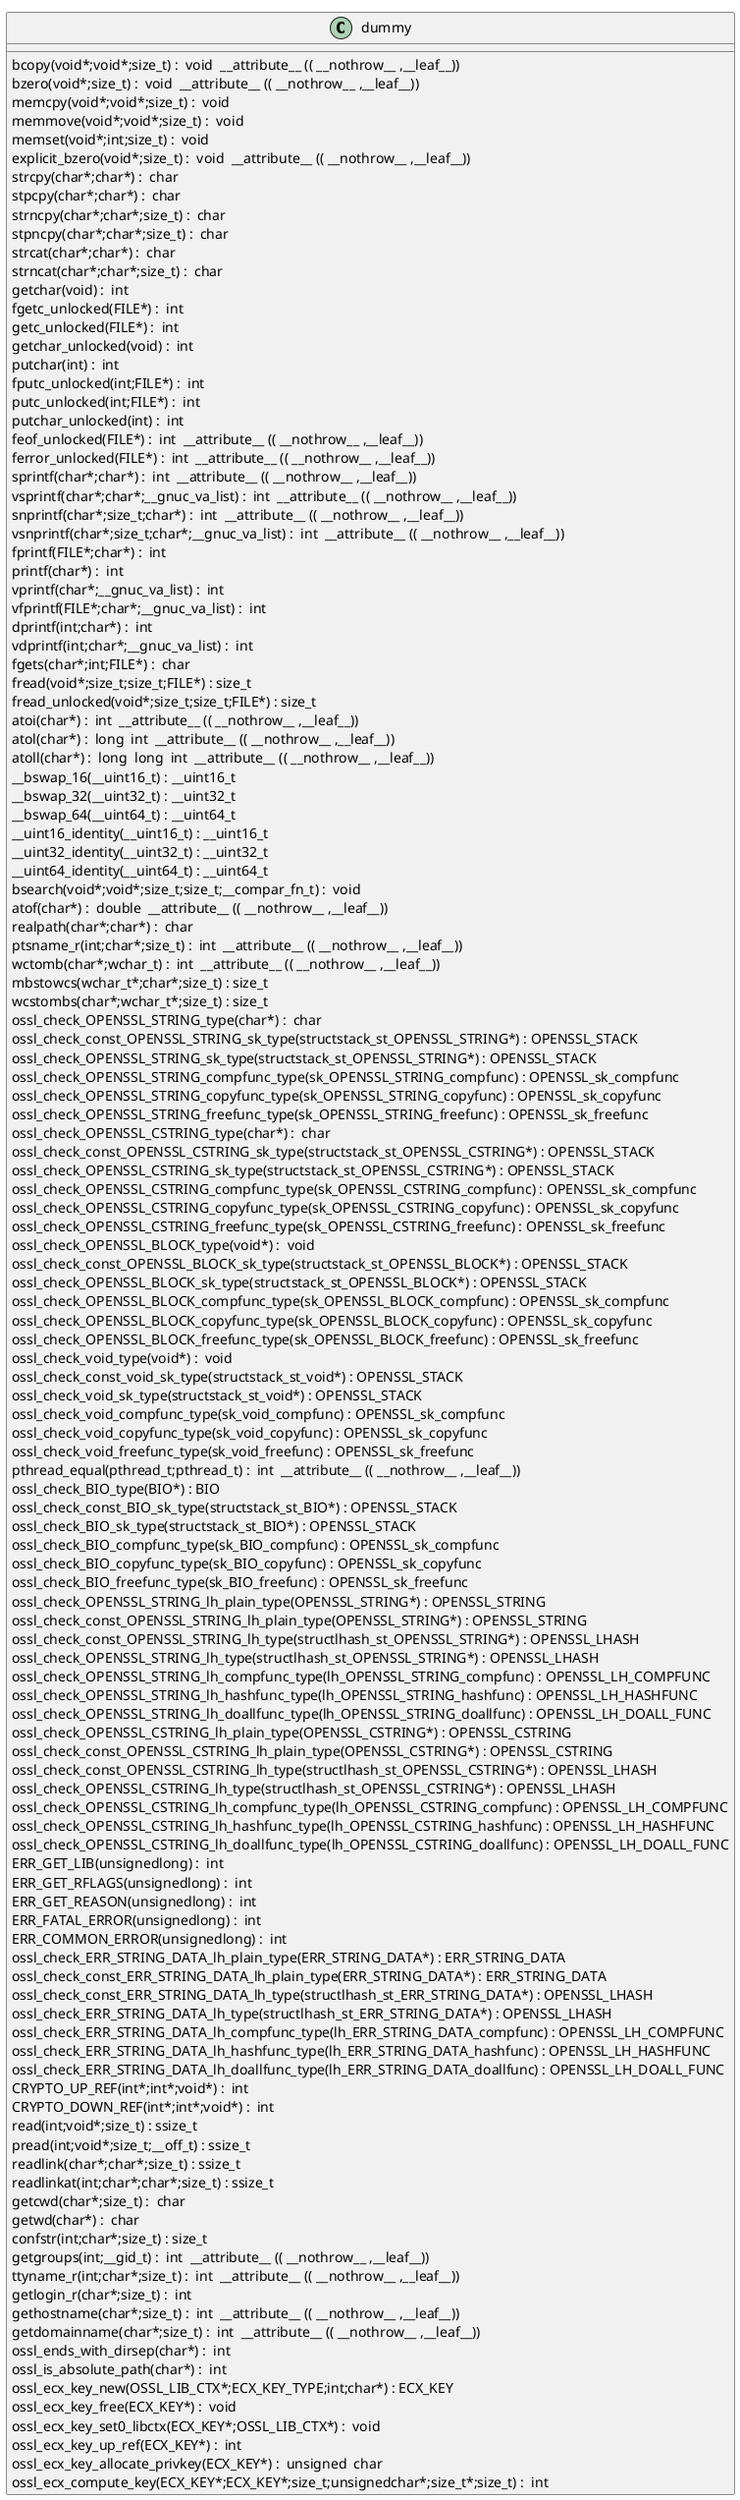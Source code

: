 @startuml
!pragma layout smetana
class dummy {
bcopy(void*;void*;size_t) :  void  __attribute__ (( __nothrow__ ,__leaf__)) [[[./../../.././qc/crypto/ec/ecx_key.c.html#298]]]
bzero(void*;size_t) :  void  __attribute__ (( __nothrow__ ,__leaf__)) [[[./../../.././qc/crypto/ec/ecx_key.c.html#305]]]
memcpy(void*;void*;size_t) :  void  [[[./../../.././qc/crypto/ec/ecx_key.c.html#346]]]
memmove(void*;void*;size_t) :  void  [[[./../../.././qc/crypto/ec/ecx_key.c.html#354]]]
memset(void*;int;size_t) :  void  [[[./../../.././qc/crypto/ec/ecx_key.c.html#361]]]
explicit_bzero(void*;size_t) :  void  __attribute__ (( __nothrow__ ,__leaf__)) [[[./../../.././qc/crypto/ec/ecx_key.c.html#374]]]
strcpy(char*;char*) :  char  [[[./../../.././qc/crypto/ec/ecx_key.c.html#381]]]
stpcpy(char*;char*) :  char  [[[./../../.././qc/crypto/ec/ecx_key.c.html#388]]]
strncpy(char*;char*;size_t) :  char  [[[./../../.././qc/crypto/ec/ecx_key.c.html#396]]]
stpncpy(char*;char*;size_t) :  char  [[[./../../.././qc/crypto/ec/ecx_key.c.html#406]]]
strcat(char*;char*) :  char  [[[./../../.././qc/crypto/ec/ecx_key.c.html#413]]]
strncat(char*;char*;size_t) :  char  [[[./../../.././qc/crypto/ec/ecx_key.c.html#420]]]
getchar(void) :  int  [[[./../../.././qc/crypto/ec/ecx_key.c.html#1294]]]
fgetc_unlocked(FILE*) :  int  [[[./../../.././qc/crypto/ec/ecx_key.c.html#1303]]]
getc_unlocked(FILE*) :  int  [[[./../../.././qc/crypto/ec/ecx_key.c.html#1313]]]
getchar_unlocked(void) :  int  [[[./../../.././qc/crypto/ec/ecx_key.c.html#1320]]]
putchar(int) :  int  [[[./../../.././qc/crypto/ec/ecx_key.c.html#1329]]]
fputc_unlocked(int;FILE*) :  int  [[[./../../.././qc/crypto/ec/ecx_key.c.html#1338]]]
putc_unlocked(int;FILE*) :  int  [[[./../../.././qc/crypto/ec/ecx_key.c.html#1348]]]
putchar_unlocked(int) :  int  [[[./../../.././qc/crypto/ec/ecx_key.c.html#1355]]]
feof_unlocked(FILE*) :  int  __attribute__ (( __nothrow__ ,__leaf__)) [[[./../../.././qc/crypto/ec/ecx_key.c.html#1361]]]
ferror_unlocked(FILE*) :  int  __attribute__ (( __nothrow__ ,__leaf__)) [[[./../../.././qc/crypto/ec/ecx_key.c.html#1368]]]
sprintf(char*;char*) :  int  __attribute__ (( __nothrow__ ,__leaf__)) [[[./../../.././qc/crypto/ec/ecx_key.c.html#1387]]]
vsprintf(char*;char*;__gnuc_va_list) :  int  __attribute__ (( __nothrow__ ,__leaf__)) [[[./../../.././qc/crypto/ec/ecx_key.c.html#1400]]]
snprintf(char*;size_t;char*) :  int  __attribute__ (( __nothrow__ ,__leaf__)) [[[./../../.././qc/crypto/ec/ecx_key.c.html#1419]]]
vsnprintf(char*;size_t;char*;__gnuc_va_list) :  int  __attribute__ (( __nothrow__ ,__leaf__)) [[[./../../.././qc/crypto/ec/ecx_key.c.html#1433]]]
fprintf(FILE*;char*) :  int  [[[./../../.././qc/crypto/ec/ecx_key.c.html#1454]]]
printf(char*) :  int  [[[./../../.././qc/crypto/ec/ecx_key.c.html#1461]]]
vprintf(char*;__gnuc_va_list) :  int  [[[./../../.././qc/crypto/ec/ecx_key.c.html#1473]]]
vfprintf(FILE*;char*;__gnuc_va_list) :  int  [[[./../../.././qc/crypto/ec/ecx_key.c.html#1483]]]
dprintf(int;char*) :  int  [[[./../../.././qc/crypto/ec/ecx_key.c.html#1498]]]
vdprintf(int;char*;__gnuc_va_list) :  int  [[[./../../.././qc/crypto/ec/ecx_key.c.html#1509]]]
fgets(char*;int;FILE*) :  char  [[[./../../.././qc/crypto/ec/ecx_key.c.html#1528]]]
fread(void*;size_t;size_t;FILE*) : size_t [[[./../../.././qc/crypto/ec/ecx_key.c.html#1554]]]
fread_unlocked(void*;size_t;size_t;FILE*) : size_t [[[./../../.././qc/crypto/ec/ecx_key.c.html#1581]]]
atoi(char*) :  int  __attribute__ (( __nothrow__ ,__leaf__)) [[[./../../.././qc/crypto/ec/ecx_key.c.html#1741]]]
atol(char*) :  long  int  __attribute__ (( __nothrow__ ,__leaf__)) [[[./../../.././qc/crypto/ec/ecx_key.c.html#1746]]]
atoll(char*) :  long  long  int  __attribute__ (( __nothrow__ ,__leaf__)) [[[./../../.././qc/crypto/ec/ecx_key.c.html#1753]]]
__bswap_16(__uint16_t) : __uint16_t [[[./../../.././qc/crypto/ec/ecx_key.c.html#1900]]]
__bswap_32(__uint32_t) : __uint32_t [[[./../../.././qc/crypto/ec/ecx_key.c.html#1915]]]
__bswap_64(__uint64_t) : __uint64_t [[[./../../.././qc/crypto/ec/ecx_key.c.html#1925]]]
__uint16_identity(__uint16_t) : __uint16_t [[[./../../.././qc/crypto/ec/ecx_key.c.html#1937]]]
__uint32_identity(__uint32_t) : __uint32_t [[[./../../.././qc/crypto/ec/ecx_key.c.html#1943]]]
__uint64_identity(__uint64_t) : __uint64_t [[[./../../.././qc/crypto/ec/ecx_key.c.html#1949]]]
bsearch(void*;void*;size_t;size_t;__compar_fn_t) :  void  [[[./../../.././qc/crypto/ec/ecx_key.c.html#2617]]]
atof(char*) :  double  __attribute__ (( __nothrow__ ,__leaf__)) [[[./../../.././qc/crypto/ec/ecx_key.c.html#1]]]
realpath(char*;char*) :  char  [[[./../../.././qc/crypto/ec/ecx_key.c.html#1]]]
ptsname_r(int;char*;size_t) :  int  __attribute__ (( __nothrow__ ,__leaf__)) [[[./../../.././qc/crypto/ec/ecx_key.c.html#1]]]
wctomb(char*;wchar_t) :  int  __attribute__ (( __nothrow__ ,__leaf__)) [[[./../../.././qc/crypto/ec/ecx_key.c.html#1]]]
mbstowcs(wchar_t*;char*;size_t) : size_t [[[./../../.././qc/crypto/ec/ecx_key.c.html#1]]]
wcstombs(char*;wchar_t*;size_t) : size_t [[[./../../.././qc/crypto/ec/ecx_key.c.html#1]]]
ossl_check_OPENSSL_STRING_type(char*) :  char  [[[./../../.././qc/crypto/ec/ecx_key.c.html#1]]]
ossl_check_const_OPENSSL_STRING_sk_type(structstack_st_OPENSSL_STRING*) : OPENSSL_STACK [[[./../../.././qc/crypto/ec/ecx_key.c.html#1]]]
ossl_check_OPENSSL_STRING_sk_type(structstack_st_OPENSSL_STRING*) : OPENSSL_STACK [[[./../../.././qc/crypto/ec/ecx_key.c.html#1]]]
ossl_check_OPENSSL_STRING_compfunc_type(sk_OPENSSL_STRING_compfunc) : OPENSSL_sk_compfunc [[[./../../.././qc/crypto/ec/ecx_key.c.html#1]]]
ossl_check_OPENSSL_STRING_copyfunc_type(sk_OPENSSL_STRING_copyfunc) : OPENSSL_sk_copyfunc [[[./../../.././qc/crypto/ec/ecx_key.c.html#1]]]
ossl_check_OPENSSL_STRING_freefunc_type(sk_OPENSSL_STRING_freefunc) : OPENSSL_sk_freefunc [[[./../../.././qc/crypto/ec/ecx_key.c.html#1]]]
ossl_check_OPENSSL_CSTRING_type(char*) :  char  [[[./../../.././qc/crypto/ec/ecx_key.c.html#1]]]
ossl_check_const_OPENSSL_CSTRING_sk_type(structstack_st_OPENSSL_CSTRING*) : OPENSSL_STACK [[[./../../.././qc/crypto/ec/ecx_key.c.html#1]]]
ossl_check_OPENSSL_CSTRING_sk_type(structstack_st_OPENSSL_CSTRING*) : OPENSSL_STACK [[[./../../.././qc/crypto/ec/ecx_key.c.html#1]]]
ossl_check_OPENSSL_CSTRING_compfunc_type(sk_OPENSSL_CSTRING_compfunc) : OPENSSL_sk_compfunc [[[./../../.././qc/crypto/ec/ecx_key.c.html#1]]]
ossl_check_OPENSSL_CSTRING_copyfunc_type(sk_OPENSSL_CSTRING_copyfunc) : OPENSSL_sk_copyfunc [[[./../../.././qc/crypto/ec/ecx_key.c.html#1]]]
ossl_check_OPENSSL_CSTRING_freefunc_type(sk_OPENSSL_CSTRING_freefunc) : OPENSSL_sk_freefunc [[[./../../.././qc/crypto/ec/ecx_key.c.html#1]]]
ossl_check_OPENSSL_BLOCK_type(void*) :  void  [[[./../../.././qc/crypto/ec/ecx_key.c.html#1]]]
ossl_check_const_OPENSSL_BLOCK_sk_type(structstack_st_OPENSSL_BLOCK*) : OPENSSL_STACK [[[./../../.././qc/crypto/ec/ecx_key.c.html#1]]]
ossl_check_OPENSSL_BLOCK_sk_type(structstack_st_OPENSSL_BLOCK*) : OPENSSL_STACK [[[./../../.././qc/crypto/ec/ecx_key.c.html#1]]]
ossl_check_OPENSSL_BLOCK_compfunc_type(sk_OPENSSL_BLOCK_compfunc) : OPENSSL_sk_compfunc [[[./../../.././qc/crypto/ec/ecx_key.c.html#1]]]
ossl_check_OPENSSL_BLOCK_copyfunc_type(sk_OPENSSL_BLOCK_copyfunc) : OPENSSL_sk_copyfunc [[[./../../.././qc/crypto/ec/ecx_key.c.html#1]]]
ossl_check_OPENSSL_BLOCK_freefunc_type(sk_OPENSSL_BLOCK_freefunc) : OPENSSL_sk_freefunc [[[./../../.././qc/crypto/ec/ecx_key.c.html#1]]]
ossl_check_void_type(void*) :  void  [[[./../../.././qc/crypto/ec/ecx_key.c.html#1]]]
ossl_check_const_void_sk_type(structstack_st_void*) : OPENSSL_STACK [[[./../../.././qc/crypto/ec/ecx_key.c.html#1]]]
ossl_check_void_sk_type(structstack_st_void*) : OPENSSL_STACK [[[./../../.././qc/crypto/ec/ecx_key.c.html#1]]]
ossl_check_void_compfunc_type(sk_void_compfunc) : OPENSSL_sk_compfunc [[[./../../.././qc/crypto/ec/ecx_key.c.html#1]]]
ossl_check_void_copyfunc_type(sk_void_copyfunc) : OPENSSL_sk_copyfunc [[[./../../.././qc/crypto/ec/ecx_key.c.html#1]]]
ossl_check_void_freefunc_type(sk_void_freefunc) : OPENSSL_sk_freefunc [[[./../../.././qc/crypto/ec/ecx_key.c.html#1]]]
pthread_equal(pthread_t;pthread_t) :  int  __attribute__ (( __nothrow__ ,__leaf__)) [[[./../../.././qc/crypto/ec/ecx_key.c.html#1]]]
ossl_check_BIO_type(BIO*) : BIO [[[./../../.././qc/crypto/ec/ecx_key.c.html#1]]]
ossl_check_const_BIO_sk_type(structstack_st_BIO*) : OPENSSL_STACK [[[./../../.././qc/crypto/ec/ecx_key.c.html#1]]]
ossl_check_BIO_sk_type(structstack_st_BIO*) : OPENSSL_STACK [[[./../../.././qc/crypto/ec/ecx_key.c.html#1]]]
ossl_check_BIO_compfunc_type(sk_BIO_compfunc) : OPENSSL_sk_compfunc [[[./../../.././qc/crypto/ec/ecx_key.c.html#1]]]
ossl_check_BIO_copyfunc_type(sk_BIO_copyfunc) : OPENSSL_sk_copyfunc [[[./../../.././qc/crypto/ec/ecx_key.c.html#1]]]
ossl_check_BIO_freefunc_type(sk_BIO_freefunc) : OPENSSL_sk_freefunc [[[./../../.././qc/crypto/ec/ecx_key.c.html#1]]]
ossl_check_OPENSSL_STRING_lh_plain_type(OPENSSL_STRING*) : OPENSSL_STRING [[[./../../.././qc/crypto/ec/ecx_key.c.html#1]]]
ossl_check_const_OPENSSL_STRING_lh_plain_type(OPENSSL_STRING*) : OPENSSL_STRING [[[./../../.././qc/crypto/ec/ecx_key.c.html#1]]]
ossl_check_const_OPENSSL_STRING_lh_type(structlhash_st_OPENSSL_STRING*) : OPENSSL_LHASH [[[./../../.././qc/crypto/ec/ecx_key.c.html#1]]]
ossl_check_OPENSSL_STRING_lh_type(structlhash_st_OPENSSL_STRING*) : OPENSSL_LHASH [[[./../../.././qc/crypto/ec/ecx_key.c.html#1]]]
ossl_check_OPENSSL_STRING_lh_compfunc_type(lh_OPENSSL_STRING_compfunc) : OPENSSL_LH_COMPFUNC [[[./../../.././qc/crypto/ec/ecx_key.c.html#1]]]
ossl_check_OPENSSL_STRING_lh_hashfunc_type(lh_OPENSSL_STRING_hashfunc) : OPENSSL_LH_HASHFUNC [[[./../../.././qc/crypto/ec/ecx_key.c.html#1]]]
ossl_check_OPENSSL_STRING_lh_doallfunc_type(lh_OPENSSL_STRING_doallfunc) : OPENSSL_LH_DOALL_FUNC [[[./../../.././qc/crypto/ec/ecx_key.c.html#1]]]
ossl_check_OPENSSL_CSTRING_lh_plain_type(OPENSSL_CSTRING*) : OPENSSL_CSTRING [[[./../../.././qc/crypto/ec/ecx_key.c.html#1]]]
ossl_check_const_OPENSSL_CSTRING_lh_plain_type(OPENSSL_CSTRING*) : OPENSSL_CSTRING [[[./../../.././qc/crypto/ec/ecx_key.c.html#1]]]
ossl_check_const_OPENSSL_CSTRING_lh_type(structlhash_st_OPENSSL_CSTRING*) : OPENSSL_LHASH [[[./../../.././qc/crypto/ec/ecx_key.c.html#1]]]
ossl_check_OPENSSL_CSTRING_lh_type(structlhash_st_OPENSSL_CSTRING*) : OPENSSL_LHASH [[[./../../.././qc/crypto/ec/ecx_key.c.html#1]]]
ossl_check_OPENSSL_CSTRING_lh_compfunc_type(lh_OPENSSL_CSTRING_compfunc) : OPENSSL_LH_COMPFUNC [[[./../../.././qc/crypto/ec/ecx_key.c.html#1]]]
ossl_check_OPENSSL_CSTRING_lh_hashfunc_type(lh_OPENSSL_CSTRING_hashfunc) : OPENSSL_LH_HASHFUNC [[[./../../.././qc/crypto/ec/ecx_key.c.html#1]]]
ossl_check_OPENSSL_CSTRING_lh_doallfunc_type(lh_OPENSSL_CSTRING_doallfunc) : OPENSSL_LH_DOALL_FUNC [[[./../../.././qc/crypto/ec/ecx_key.c.html#1]]]
ERR_GET_LIB(unsignedlong) :  int  [[[./../../.././qc/crypto/ec/ecx_key.c.html#1]]]
ERR_GET_RFLAGS(unsignedlong) :  int  [[[./../../.././qc/crypto/ec/ecx_key.c.html#1]]]
ERR_GET_REASON(unsignedlong) :  int  [[[./../../.././qc/crypto/ec/ecx_key.c.html#1]]]
ERR_FATAL_ERROR(unsignedlong) :  int  [[[./../../.././qc/crypto/ec/ecx_key.c.html#1]]]
ERR_COMMON_ERROR(unsignedlong) :  int  [[[./../../.././qc/crypto/ec/ecx_key.c.html#1]]]
ossl_check_ERR_STRING_DATA_lh_plain_type(ERR_STRING_DATA*) : ERR_STRING_DATA [[[./../../.././qc/crypto/ec/ecx_key.c.html#1]]]
ossl_check_const_ERR_STRING_DATA_lh_plain_type(ERR_STRING_DATA*) : ERR_STRING_DATA [[[./../../.././qc/crypto/ec/ecx_key.c.html#1]]]
ossl_check_const_ERR_STRING_DATA_lh_type(structlhash_st_ERR_STRING_DATA*) : OPENSSL_LHASH [[[./../../.././qc/crypto/ec/ecx_key.c.html#1]]]
ossl_check_ERR_STRING_DATA_lh_type(structlhash_st_ERR_STRING_DATA*) : OPENSSL_LHASH [[[./../../.././qc/crypto/ec/ecx_key.c.html#1]]]
ossl_check_ERR_STRING_DATA_lh_compfunc_type(lh_ERR_STRING_DATA_compfunc) : OPENSSL_LH_COMPFUNC [[[./../../.././qc/crypto/ec/ecx_key.c.html#1]]]
ossl_check_ERR_STRING_DATA_lh_hashfunc_type(lh_ERR_STRING_DATA_hashfunc) : OPENSSL_LH_HASHFUNC [[[./../../.././qc/crypto/ec/ecx_key.c.html#1]]]
ossl_check_ERR_STRING_DATA_lh_doallfunc_type(lh_ERR_STRING_DATA_doallfunc) : OPENSSL_LH_DOALL_FUNC [[[./../../.././qc/crypto/ec/ecx_key.c.html#1]]]
CRYPTO_UP_REF(int*;int*;void*) :  int  [[[./../../.././qc/crypto/ec/ecx_key.c.html#1]]]
CRYPTO_DOWN_REF(int*;int*;void*) :  int  [[[./../../.././qc/crypto/ec/ecx_key.c.html#1]]]
read(int;void*;size_t) : ssize_t [[[./../../.././qc/crypto/ec/ecx_key.c.html#1]]]
pread(int;void*;size_t;__off_t) : ssize_t [[[./../../.././qc/crypto/ec/ecx_key.c.html#1]]]
readlink(char*;char*;size_t) : ssize_t [[[./../../.././qc/crypto/ec/ecx_key.c.html#1]]]
readlinkat(int;char*;char*;size_t) : ssize_t [[[./../../.././qc/crypto/ec/ecx_key.c.html#1]]]
getcwd(char*;size_t) :  char  [[[./../../.././qc/crypto/ec/ecx_key.c.html#1]]]
getwd(char*) :  char  [[[./../../.././qc/crypto/ec/ecx_key.c.html#1]]]
confstr(int;char*;size_t) : size_t [[[./../../.././qc/crypto/ec/ecx_key.c.html#1]]]
getgroups(int;__gid_t) :  int  __attribute__ (( __nothrow__ ,__leaf__)) [[[./../../.././qc/crypto/ec/ecx_key.c.html#1]]]
ttyname_r(int;char*;size_t) :  int  __attribute__ (( __nothrow__ ,__leaf__)) [[[./../../.././qc/crypto/ec/ecx_key.c.html#1]]]
getlogin_r(char*;size_t) :  int  [[[./../../.././qc/crypto/ec/ecx_key.c.html#1]]]
gethostname(char*;size_t) :  int  __attribute__ (( __nothrow__ ,__leaf__)) [[[./../../.././qc/crypto/ec/ecx_key.c.html#1]]]
getdomainname(char*;size_t) :  int  __attribute__ (( __nothrow__ ,__leaf__)) [[[./../../.././qc/crypto/ec/ecx_key.c.html#1]]]
ossl_ends_with_dirsep(char*) :  int  [[[./../../.././qc/crypto/ec/ecx_key.c.html#1]]]
ossl_is_absolute_path(char*) :  int  [[[./../../.././qc/crypto/ec/ecx_key.c.html#1]]]
ossl_ecx_key_new(OSSL_LIB_CTX*;ECX_KEY_TYPE;int;char*) : ECX_KEY [[[./../../.././qc/crypto/ec/ecx_key.c.html#1]]]
ossl_ecx_key_free(ECX_KEY*) :  void  [[[./../../.././qc/crypto/ec/ecx_key.c.html#1]]]
ossl_ecx_key_set0_libctx(ECX_KEY*;OSSL_LIB_CTX*) :  void  [[[./../../.././qc/crypto/ec/ecx_key.c.html#1]]]
ossl_ecx_key_up_ref(ECX_KEY*) :  int  [[[./../../.././qc/crypto/ec/ecx_key.c.html#1]]]
ossl_ecx_key_allocate_privkey(ECX_KEY*) :  unsigned  char  [[[./../../.././qc/crypto/ec/ecx_key.c.html#1]]]
ossl_ecx_compute_key(ECX_KEY*;ECX_KEY*;size_t;unsignedchar*;size_t*;size_t) :  int  [[[./../../.././qc/crypto/ec/ecx_key.c.html#1]]]
} 
@enduml
